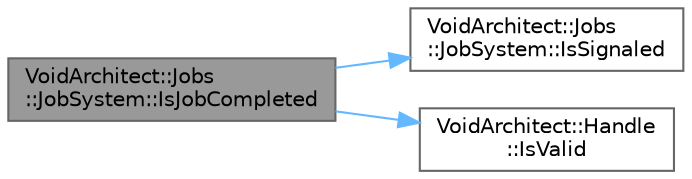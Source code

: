 digraph "VoidArchitect::Jobs::JobSystem::IsJobCompleted"
{
 // LATEX_PDF_SIZE
  bgcolor="transparent";
  edge [fontname=Helvetica,fontsize=10,labelfontname=Helvetica,labelfontsize=10];
  node [fontname=Helvetica,fontsize=10,shape=box,height=0.2,width=0.4];
  rankdir="LR";
  Node1 [id="Node000001",label="VoidArchitect::Jobs\l::JobSystem::IsJobCompleted",height=0.2,width=0.4,color="gray40", fillcolor="grey60", style="filled", fontcolor="black",tooltip="Check if a job has completed."];
  Node1 -> Node2 [id="edge3_Node000001_Node000002",color="steelblue1",style="solid",tooltip=" "];
  Node2 [id="Node000002",label="VoidArchitect::Jobs\l::JobSystem::IsSignaled",height=0.2,width=0.4,color="grey40", fillcolor="white", style="filled",URL="$class_void_architect_1_1_jobs_1_1_job_system.html#a5997837a9594314e46e30ad4971c3af9",tooltip="Check if SyncPoint is signaled."];
  Node1 -> Node3 [id="edge4_Node000001_Node000003",color="steelblue1",style="solid",tooltip=" "];
  Node3 [id="Node000003",label="VoidArchitect::Handle\l::IsValid",height=0.2,width=0.4,color="grey40", fillcolor="white", style="filled",URL="$struct_void_architect_1_1_handle.html#a49c43ae80dcdba365c441051b2c9e6eb",tooltip="Check if the handle is valid."];
}

